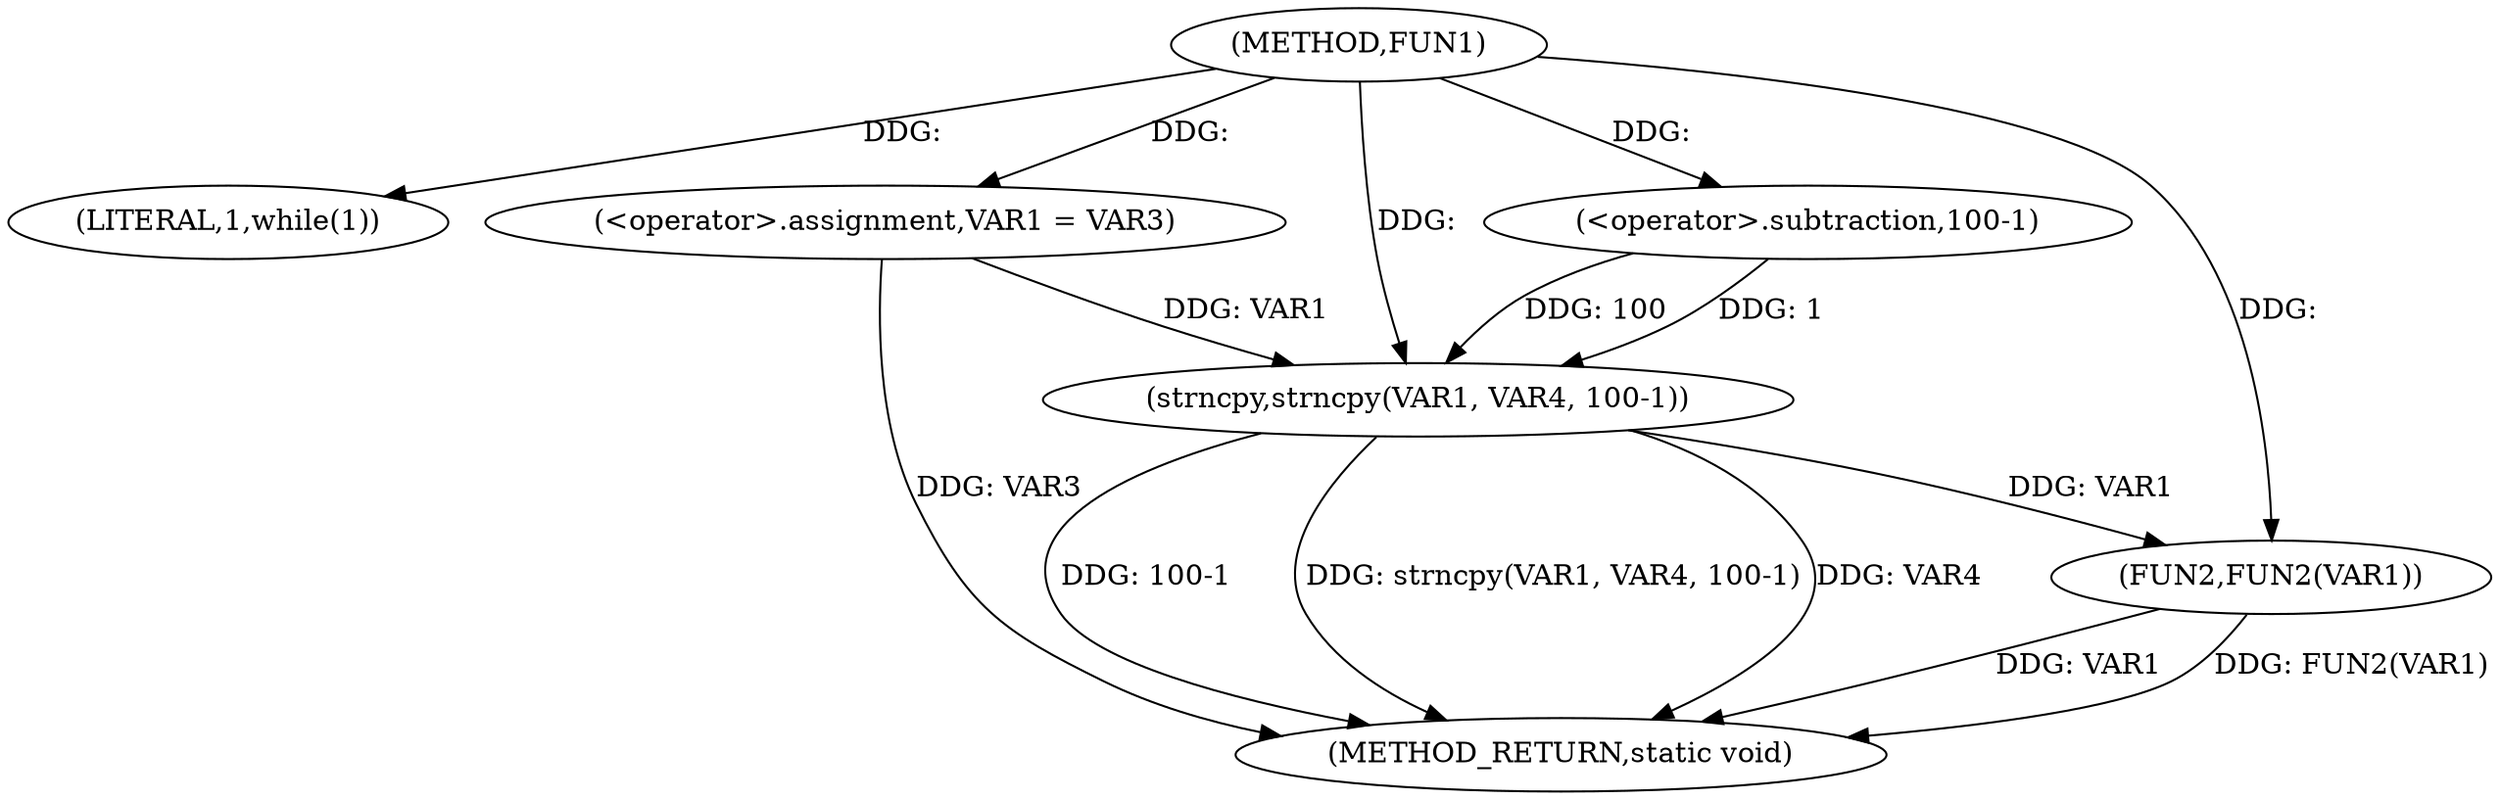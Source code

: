 digraph FUN1 {  
"1000100" [label = "(METHOD,FUN1)" ]
"1000122" [label = "(METHOD_RETURN,static void)" ]
"1000106" [label = "(LITERAL,1,while(1))" ]
"1000108" [label = "(<operator>.assignment,VAR1 = VAR3)" ]
"1000114" [label = "(strncpy,strncpy(VAR1, VAR4, 100-1))" ]
"1000117" [label = "(<operator>.subtraction,100-1)" ]
"1000120" [label = "(FUN2,FUN2(VAR1))" ]
  "1000114" -> "1000122"  [ label = "DDG: 100-1"] 
  "1000114" -> "1000122"  [ label = "DDG: strncpy(VAR1, VAR4, 100-1)"] 
  "1000120" -> "1000122"  [ label = "DDG: VAR1"] 
  "1000114" -> "1000122"  [ label = "DDG: VAR4"] 
  "1000108" -> "1000122"  [ label = "DDG: VAR3"] 
  "1000120" -> "1000122"  [ label = "DDG: FUN2(VAR1)"] 
  "1000100" -> "1000106"  [ label = "DDG: "] 
  "1000100" -> "1000108"  [ label = "DDG: "] 
  "1000108" -> "1000114"  [ label = "DDG: VAR1"] 
  "1000100" -> "1000114"  [ label = "DDG: "] 
  "1000117" -> "1000114"  [ label = "DDG: 100"] 
  "1000117" -> "1000114"  [ label = "DDG: 1"] 
  "1000100" -> "1000117"  [ label = "DDG: "] 
  "1000114" -> "1000120"  [ label = "DDG: VAR1"] 
  "1000100" -> "1000120"  [ label = "DDG: "] 
}
